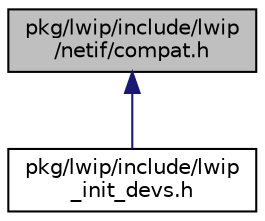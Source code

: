 digraph "pkg/lwip/include/lwip/netif/compat.h"
{
 // LATEX_PDF_SIZE
  edge [fontname="Helvetica",fontsize="10",labelfontname="Helvetica",labelfontsize="10"];
  node [fontname="Helvetica",fontsize="10",shape=record];
  Node1 [label="pkg/lwip/include/lwip\l/netif/compat.h",height=0.2,width=0.4,color="black", fillcolor="grey75", style="filled", fontcolor="black",tooltip="lwIP definition based on common netif_t struct for network stack-independent API."];
  Node1 -> Node2 [dir="back",color="midnightblue",fontsize="10",style="solid",fontname="Helvetica"];
  Node2 [label="pkg/lwip/include/lwip\l_init_devs.h",height=0.2,width=0.4,color="black", fillcolor="white", style="filled",URL="$lwip__init__devs_8h.html",tooltip="Helpers for simplified network setup."];
}
